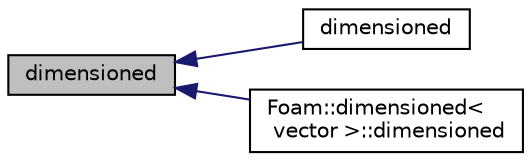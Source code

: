 digraph "dimensioned"
{
  bgcolor="transparent";
  edge [fontname="Helvetica",fontsize="10",labelfontname="Helvetica",labelfontsize="10"];
  node [fontname="Helvetica",fontsize="10",shape=record];
  rankdir="LR";
  Node1 [label="dimensioned",height=0.2,width=0.4,color="black", fillcolor="grey75", style="filled", fontcolor="black"];
  Node1 -> Node2 [dir="back",color="midnightblue",fontsize="10",style="solid",fontname="Helvetica"];
  Node2 [label="dimensioned",height=0.2,width=0.4,color="black",URL="$a00540.html#afa866667152a3a8b5c39209e6a917cef",tooltip="Construct given a name, a value and its dimensionSet. "];
  Node1 -> Node3 [dir="back",color="midnightblue",fontsize="10",style="solid",fontname="Helvetica"];
  Node3 [label="Foam::dimensioned\<\l vector \>::dimensioned",height=0.2,width=0.4,color="black",URL="$a00540.html#a97d65bea54a56a86a6ee89c657ffd9cf",tooltip="Construct given a value (creates dimensionless value). "];
}
